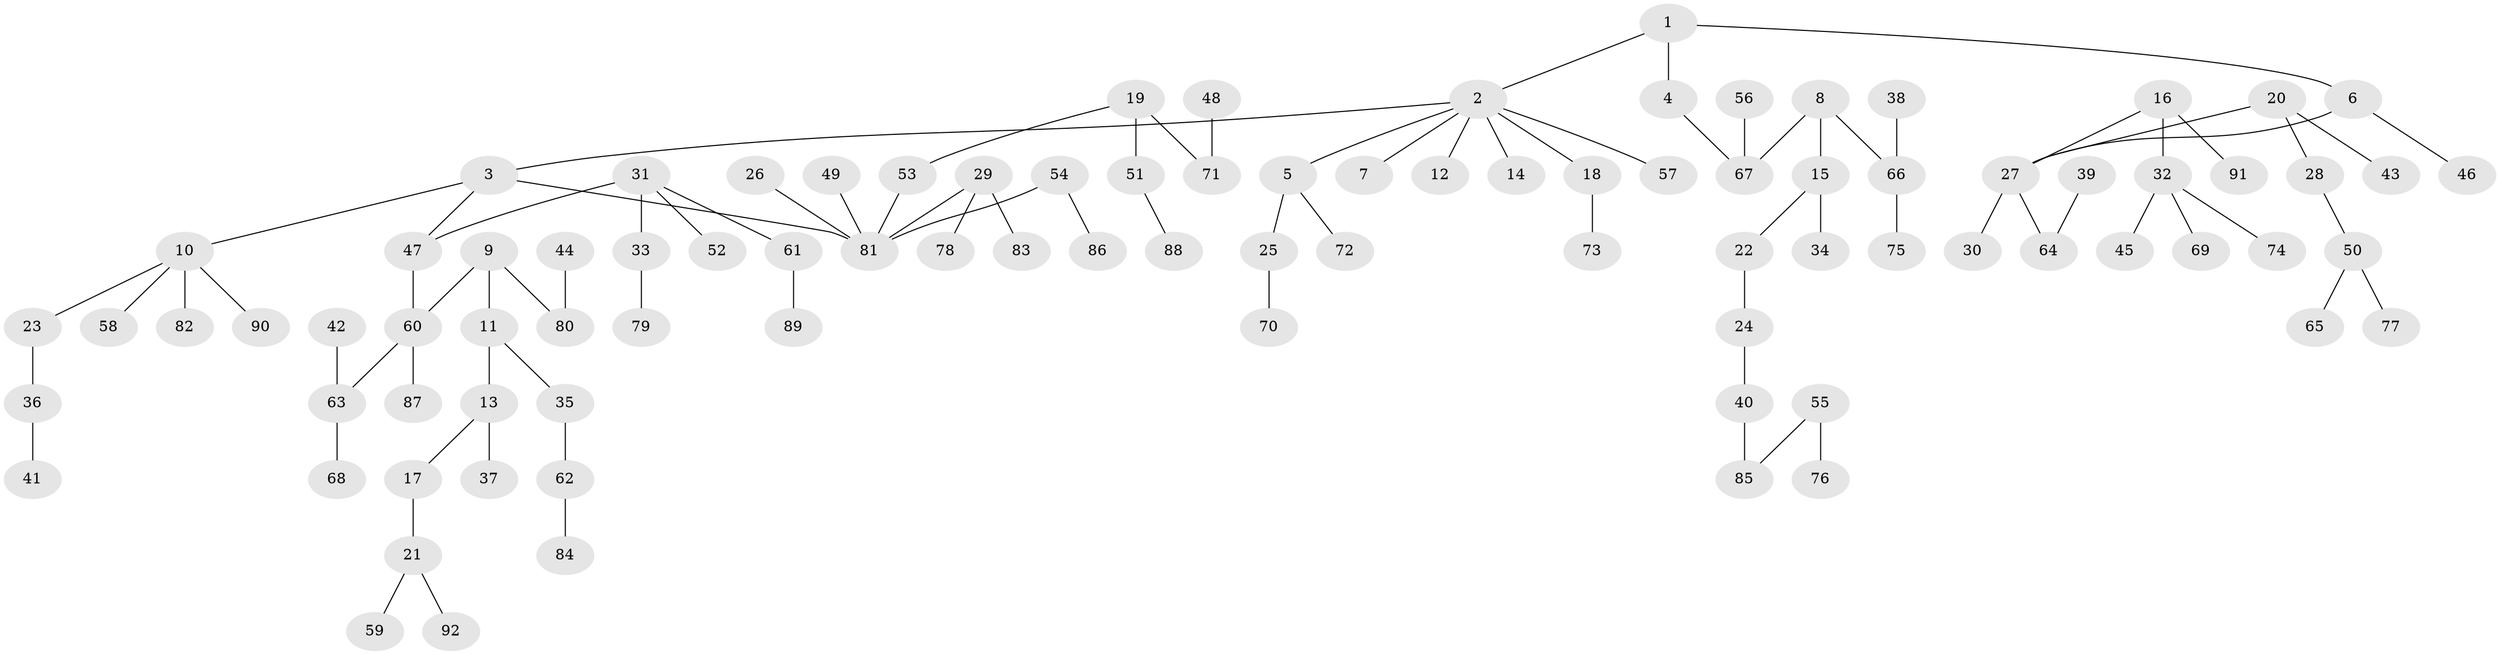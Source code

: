 // original degree distribution, {3: 0.16793893129770993, 8: 0.007633587786259542, 4: 0.06870229007633588, 2: 0.24427480916030533, 1: 0.48091603053435117, 7: 0.007633587786259542, 5: 0.015267175572519083, 6: 0.007633587786259542}
// Generated by graph-tools (version 1.1) at 2025/37/03/04/25 23:37:21]
// undirected, 92 vertices, 91 edges
graph export_dot {
  node [color=gray90,style=filled];
  1;
  2;
  3;
  4;
  5;
  6;
  7;
  8;
  9;
  10;
  11;
  12;
  13;
  14;
  15;
  16;
  17;
  18;
  19;
  20;
  21;
  22;
  23;
  24;
  25;
  26;
  27;
  28;
  29;
  30;
  31;
  32;
  33;
  34;
  35;
  36;
  37;
  38;
  39;
  40;
  41;
  42;
  43;
  44;
  45;
  46;
  47;
  48;
  49;
  50;
  51;
  52;
  53;
  54;
  55;
  56;
  57;
  58;
  59;
  60;
  61;
  62;
  63;
  64;
  65;
  66;
  67;
  68;
  69;
  70;
  71;
  72;
  73;
  74;
  75;
  76;
  77;
  78;
  79;
  80;
  81;
  82;
  83;
  84;
  85;
  86;
  87;
  88;
  89;
  90;
  91;
  92;
  1 -- 2 [weight=1.0];
  1 -- 4 [weight=1.0];
  1 -- 6 [weight=1.0];
  2 -- 3 [weight=1.0];
  2 -- 5 [weight=1.0];
  2 -- 7 [weight=1.0];
  2 -- 12 [weight=1.0];
  2 -- 14 [weight=1.0];
  2 -- 18 [weight=1.0];
  2 -- 57 [weight=1.0];
  3 -- 10 [weight=1.0];
  3 -- 47 [weight=1.0];
  3 -- 81 [weight=1.0];
  4 -- 67 [weight=1.0];
  5 -- 25 [weight=1.0];
  5 -- 72 [weight=1.0];
  6 -- 27 [weight=1.0];
  6 -- 46 [weight=1.0];
  8 -- 15 [weight=1.0];
  8 -- 66 [weight=1.0];
  8 -- 67 [weight=1.0];
  9 -- 11 [weight=1.0];
  9 -- 60 [weight=1.0];
  9 -- 80 [weight=1.0];
  10 -- 23 [weight=1.0];
  10 -- 58 [weight=1.0];
  10 -- 82 [weight=1.0];
  10 -- 90 [weight=1.0];
  11 -- 13 [weight=1.0];
  11 -- 35 [weight=1.0];
  13 -- 17 [weight=1.0];
  13 -- 37 [weight=1.0];
  15 -- 22 [weight=1.0];
  15 -- 34 [weight=1.0];
  16 -- 27 [weight=1.0];
  16 -- 32 [weight=1.0];
  16 -- 91 [weight=1.0];
  17 -- 21 [weight=1.0];
  18 -- 73 [weight=1.0];
  19 -- 51 [weight=1.0];
  19 -- 53 [weight=1.0];
  19 -- 71 [weight=1.0];
  20 -- 27 [weight=1.0];
  20 -- 28 [weight=1.0];
  20 -- 43 [weight=1.0];
  21 -- 59 [weight=1.0];
  21 -- 92 [weight=1.0];
  22 -- 24 [weight=1.0];
  23 -- 36 [weight=1.0];
  24 -- 40 [weight=1.0];
  25 -- 70 [weight=1.0];
  26 -- 81 [weight=1.0];
  27 -- 30 [weight=1.0];
  27 -- 64 [weight=1.0];
  28 -- 50 [weight=1.0];
  29 -- 78 [weight=1.0];
  29 -- 81 [weight=1.0];
  29 -- 83 [weight=1.0];
  31 -- 33 [weight=1.0];
  31 -- 47 [weight=1.0];
  31 -- 52 [weight=1.0];
  31 -- 61 [weight=1.0];
  32 -- 45 [weight=1.0];
  32 -- 69 [weight=1.0];
  32 -- 74 [weight=1.0];
  33 -- 79 [weight=1.0];
  35 -- 62 [weight=1.0];
  36 -- 41 [weight=1.0];
  38 -- 66 [weight=1.0];
  39 -- 64 [weight=1.0];
  40 -- 85 [weight=1.0];
  42 -- 63 [weight=1.0];
  44 -- 80 [weight=1.0];
  47 -- 60 [weight=1.0];
  48 -- 71 [weight=1.0];
  49 -- 81 [weight=1.0];
  50 -- 65 [weight=1.0];
  50 -- 77 [weight=1.0];
  51 -- 88 [weight=1.0];
  53 -- 81 [weight=1.0];
  54 -- 81 [weight=1.0];
  54 -- 86 [weight=1.0];
  55 -- 76 [weight=1.0];
  55 -- 85 [weight=1.0];
  56 -- 67 [weight=1.0];
  60 -- 63 [weight=1.0];
  60 -- 87 [weight=1.0];
  61 -- 89 [weight=1.0];
  62 -- 84 [weight=1.0];
  63 -- 68 [weight=1.0];
  66 -- 75 [weight=1.0];
}
